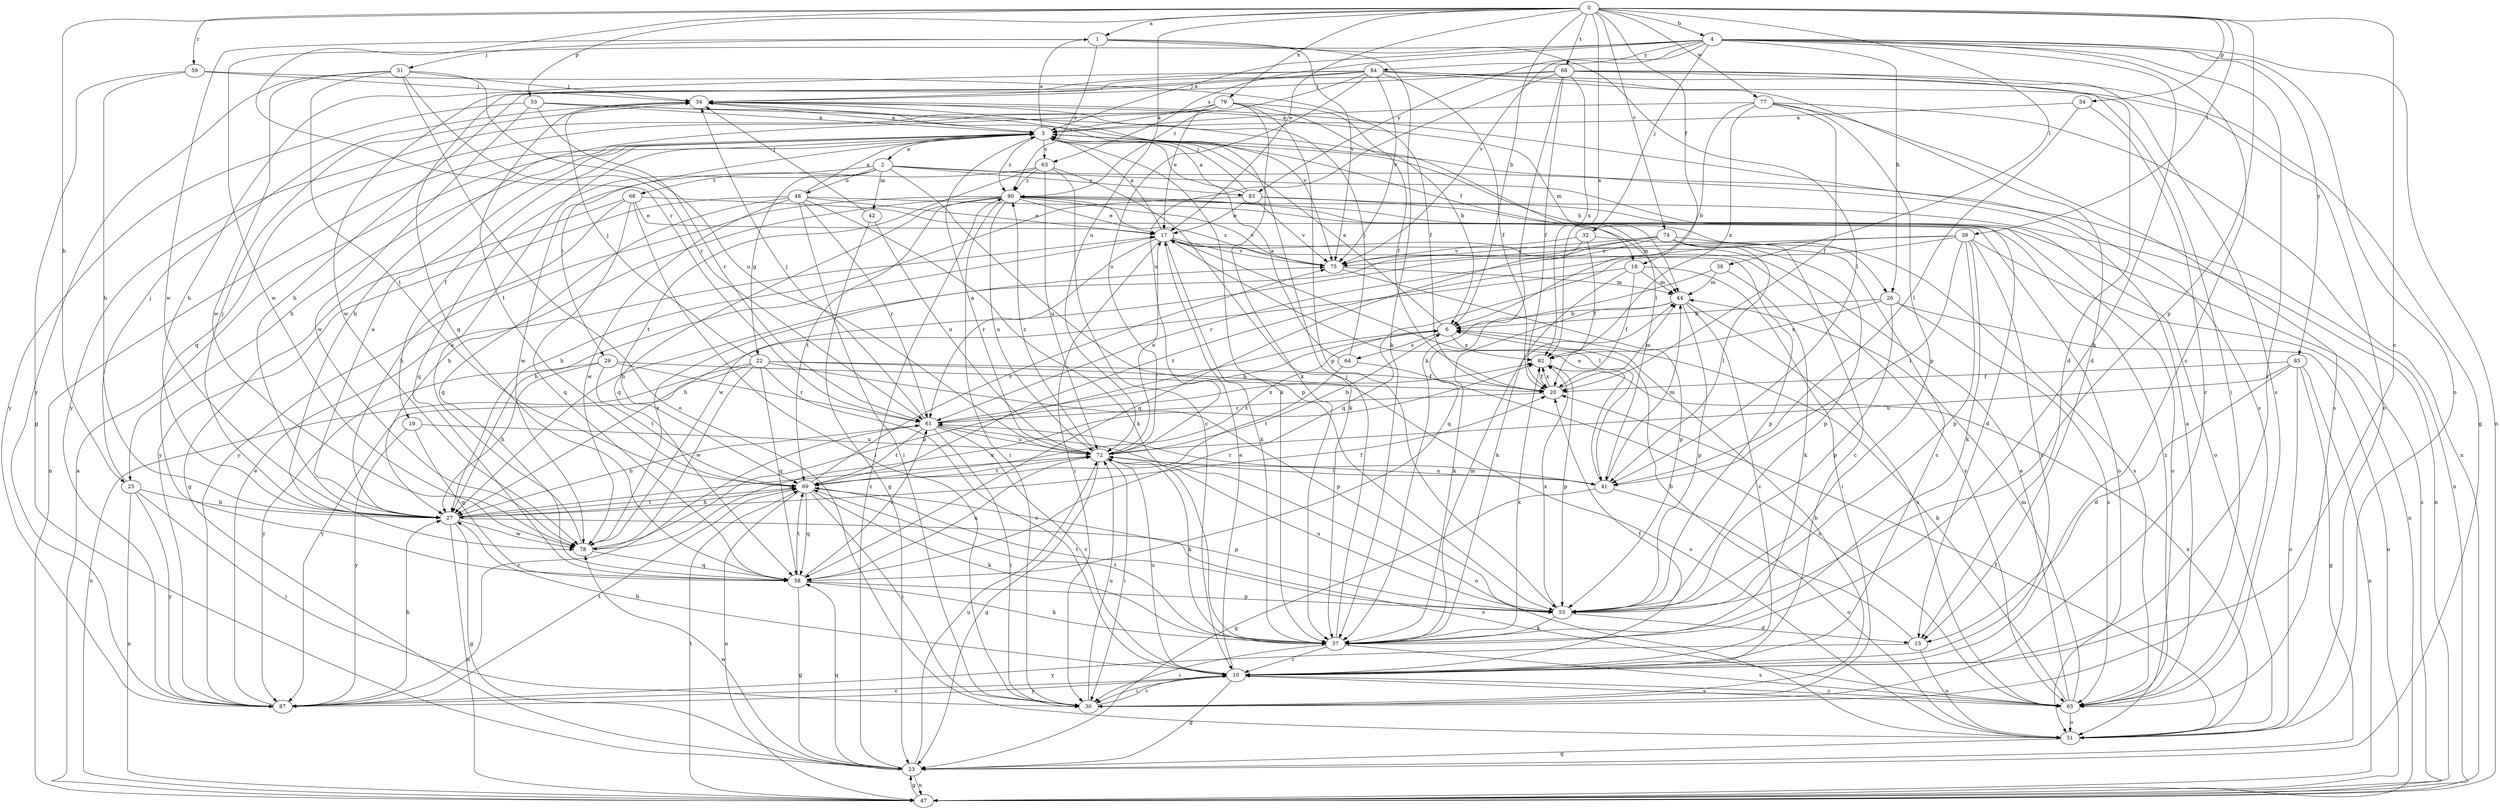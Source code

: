 strict digraph  {
0;
1;
2;
3;
4;
6;
10;
13;
17;
18;
19;
20;
22;
23;
25;
26;
27;
29;
30;
31;
32;
34;
37;
38;
39;
41;
42;
44;
47;
48;
51;
53;
54;
55;
58;
59;
61;
63;
64;
65;
66;
68;
69;
72;
74;
75;
77;
78;
79;
82;
83;
84;
85;
87;
90;
0 -> 1  [label=a];
0 -> 4  [label=b];
0 -> 6  [label=b];
0 -> 10  [label=c];
0 -> 17  [label=e];
0 -> 18  [label=f];
0 -> 25  [label=h];
0 -> 38  [label=l];
0 -> 39  [label=l];
0 -> 53  [label=p];
0 -> 54  [label=p];
0 -> 55  [label=p];
0 -> 59  [label=r];
0 -> 61  [label=r];
0 -> 66  [label=t];
0 -> 72  [label=u];
0 -> 74  [label=v];
0 -> 77  [label=w];
0 -> 79  [label=x];
0 -> 82  [label=x];
1 -> 31  [label=j];
1 -> 37  [label=k];
1 -> 41  [label=l];
1 -> 75  [label=v];
1 -> 78  [label=w];
1 -> 90  [label=z];
2 -> 22  [label=g];
2 -> 42  [label=m];
2 -> 47  [label=n];
2 -> 48  [label=o];
2 -> 51  [label=o];
2 -> 55  [label=p];
2 -> 58  [label=q];
2 -> 68  [label=t];
2 -> 83  [label=y];
3 -> 1  [label=a];
3 -> 2  [label=a];
3 -> 18  [label=f];
3 -> 19  [label=f];
3 -> 25  [label=h];
3 -> 26  [label=h];
3 -> 29  [label=i];
3 -> 37  [label=k];
3 -> 47  [label=n];
3 -> 63  [label=s];
3 -> 90  [label=z];
4 -> 3  [label=a];
4 -> 10  [label=c];
4 -> 26  [label=h];
4 -> 30  [label=i];
4 -> 32  [label=j];
4 -> 37  [label=k];
4 -> 47  [label=n];
4 -> 51  [label=o];
4 -> 63  [label=s];
4 -> 75  [label=v];
4 -> 78  [label=w];
4 -> 83  [label=y];
4 -> 84  [label=y];
4 -> 85  [label=y];
6 -> 3  [label=a];
6 -> 64  [label=s];
6 -> 69  [label=t];
6 -> 82  [label=x];
10 -> 17  [label=e];
10 -> 20  [label=f];
10 -> 23  [label=g];
10 -> 27  [label=h];
10 -> 30  [label=i];
10 -> 65  [label=s];
10 -> 72  [label=u];
10 -> 87  [label=y];
13 -> 6  [label=b];
13 -> 51  [label=o];
13 -> 87  [label=y];
17 -> 3  [label=a];
17 -> 27  [label=h];
17 -> 30  [label=i];
17 -> 37  [label=k];
17 -> 41  [label=l];
17 -> 55  [label=p];
17 -> 61  [label=r];
17 -> 65  [label=s];
17 -> 75  [label=v];
18 -> 20  [label=f];
18 -> 27  [label=h];
18 -> 30  [label=i];
18 -> 37  [label=k];
18 -> 44  [label=m];
19 -> 58  [label=q];
19 -> 72  [label=u];
19 -> 87  [label=y];
20 -> 44  [label=m];
20 -> 61  [label=r];
20 -> 82  [label=x];
22 -> 10  [label=c];
22 -> 20  [label=f];
22 -> 34  [label=j];
22 -> 47  [label=n];
22 -> 51  [label=o];
22 -> 55  [label=p];
22 -> 58  [label=q];
22 -> 78  [label=w];
22 -> 87  [label=y];
23 -> 47  [label=n];
23 -> 58  [label=q];
23 -> 72  [label=u];
23 -> 78  [label=w];
23 -> 90  [label=z];
25 -> 27  [label=h];
25 -> 30  [label=i];
25 -> 34  [label=j];
25 -> 47  [label=n];
25 -> 87  [label=y];
26 -> 6  [label=b];
26 -> 47  [label=n];
26 -> 55  [label=p];
26 -> 65  [label=s];
26 -> 82  [label=x];
27 -> 3  [label=a];
27 -> 20  [label=f];
27 -> 23  [label=g];
27 -> 34  [label=j];
27 -> 47  [label=n];
27 -> 65  [label=s];
27 -> 69  [label=t];
27 -> 72  [label=u];
27 -> 78  [label=w];
29 -> 20  [label=f];
29 -> 27  [label=h];
29 -> 61  [label=r];
29 -> 69  [label=t];
29 -> 87  [label=y];
30 -> 6  [label=b];
30 -> 10  [label=c];
30 -> 72  [label=u];
31 -> 34  [label=j];
31 -> 51  [label=o];
31 -> 61  [label=r];
31 -> 69  [label=t];
31 -> 72  [label=u];
31 -> 78  [label=w];
31 -> 87  [label=y];
32 -> 10  [label=c];
32 -> 20  [label=f];
32 -> 58  [label=q];
32 -> 75  [label=v];
34 -> 3  [label=a];
34 -> 44  [label=m];
34 -> 65  [label=s];
34 -> 69  [label=t];
37 -> 10  [label=c];
37 -> 30  [label=i];
37 -> 34  [label=j];
37 -> 44  [label=m];
37 -> 65  [label=s];
37 -> 69  [label=t];
37 -> 82  [label=x];
38 -> 37  [label=k];
38 -> 44  [label=m];
38 -> 58  [label=q];
39 -> 10  [label=c];
39 -> 37  [label=k];
39 -> 41  [label=l];
39 -> 47  [label=n];
39 -> 55  [label=p];
39 -> 58  [label=q];
39 -> 69  [label=t];
39 -> 75  [label=v];
41 -> 17  [label=e];
41 -> 23  [label=g];
41 -> 44  [label=m];
41 -> 51  [label=o];
41 -> 61  [label=r];
41 -> 72  [label=u];
42 -> 23  [label=g];
42 -> 34  [label=j];
42 -> 72  [label=u];
44 -> 6  [label=b];
44 -> 10  [label=c];
44 -> 37  [label=k];
44 -> 55  [label=p];
44 -> 65  [label=s];
47 -> 3  [label=a];
47 -> 23  [label=g];
47 -> 69  [label=t];
47 -> 90  [label=z];
48 -> 3  [label=a];
48 -> 17  [label=e];
48 -> 30  [label=i];
48 -> 37  [label=k];
48 -> 44  [label=m];
48 -> 58  [label=q];
48 -> 61  [label=r];
48 -> 78  [label=w];
48 -> 87  [label=y];
51 -> 20  [label=f];
51 -> 23  [label=g];
51 -> 82  [label=x];
53 -> 3  [label=a];
53 -> 41  [label=l];
53 -> 61  [label=r];
53 -> 75  [label=v];
53 -> 78  [label=w];
53 -> 87  [label=y];
54 -> 3  [label=a];
54 -> 10  [label=c];
54 -> 41  [label=l];
55 -> 13  [label=d];
55 -> 37  [label=k];
55 -> 69  [label=t];
55 -> 72  [label=u];
55 -> 82  [label=x];
58 -> 23  [label=g];
58 -> 37  [label=k];
58 -> 55  [label=p];
58 -> 61  [label=r];
58 -> 69  [label=t];
58 -> 72  [label=u];
59 -> 20  [label=f];
59 -> 23  [label=g];
59 -> 27  [label=h];
59 -> 34  [label=j];
61 -> 6  [label=b];
61 -> 10  [label=c];
61 -> 27  [label=h];
61 -> 30  [label=i];
61 -> 34  [label=j];
61 -> 51  [label=o];
61 -> 69  [label=t];
61 -> 72  [label=u];
61 -> 82  [label=x];
63 -> 10  [label=c];
63 -> 37  [label=k];
63 -> 69  [label=t];
63 -> 72  [label=u];
63 -> 78  [label=w];
63 -> 90  [label=z];
64 -> 3  [label=a];
64 -> 34  [label=j];
64 -> 65  [label=s];
64 -> 69  [label=t];
65 -> 3  [label=a];
65 -> 6  [label=b];
65 -> 10  [label=c];
65 -> 17  [label=e];
65 -> 44  [label=m];
65 -> 51  [label=o];
65 -> 90  [label=z];
66 -> 13  [label=d];
66 -> 20  [label=f];
66 -> 23  [label=g];
66 -> 27  [label=h];
66 -> 34  [label=j];
66 -> 37  [label=k];
66 -> 65  [label=s];
66 -> 72  [label=u];
66 -> 82  [label=x];
68 -> 17  [label=e];
68 -> 23  [label=g];
68 -> 27  [label=h];
68 -> 30  [label=i];
68 -> 51  [label=o];
68 -> 58  [label=q];
69 -> 27  [label=h];
69 -> 30  [label=i];
69 -> 37  [label=k];
69 -> 47  [label=n];
69 -> 55  [label=p];
69 -> 58  [label=q];
69 -> 75  [label=v];
72 -> 3  [label=a];
72 -> 6  [label=b];
72 -> 17  [label=e];
72 -> 23  [label=g];
72 -> 30  [label=i];
72 -> 37  [label=k];
72 -> 41  [label=l];
72 -> 69  [label=t];
72 -> 90  [label=z];
74 -> 10  [label=c];
74 -> 27  [label=h];
74 -> 41  [label=l];
74 -> 55  [label=p];
74 -> 61  [label=r];
74 -> 65  [label=s];
74 -> 75  [label=v];
74 -> 78  [label=w];
75 -> 44  [label=m];
75 -> 55  [label=p];
75 -> 90  [label=z];
77 -> 3  [label=a];
77 -> 6  [label=b];
77 -> 20  [label=f];
77 -> 47  [label=n];
77 -> 55  [label=p];
77 -> 65  [label=s];
77 -> 82  [label=x];
78 -> 3  [label=a];
78 -> 6  [label=b];
78 -> 58  [label=q];
78 -> 75  [label=v];
78 -> 82  [label=x];
79 -> 3  [label=a];
79 -> 6  [label=b];
79 -> 17  [label=e];
79 -> 20  [label=f];
79 -> 27  [label=h];
79 -> 37  [label=k];
79 -> 55  [label=p];
79 -> 58  [label=q];
79 -> 87  [label=y];
82 -> 20  [label=f];
82 -> 55  [label=p];
83 -> 3  [label=a];
83 -> 13  [label=d];
83 -> 17  [label=e];
83 -> 27  [label=h];
83 -> 34  [label=j];
83 -> 51  [label=o];
83 -> 75  [label=v];
84 -> 13  [label=d];
84 -> 20  [label=f];
84 -> 27  [label=h];
84 -> 30  [label=i];
84 -> 34  [label=j];
84 -> 51  [label=o];
84 -> 58  [label=q];
84 -> 72  [label=u];
84 -> 75  [label=v];
84 -> 78  [label=w];
84 -> 90  [label=z];
85 -> 13  [label=d];
85 -> 20  [label=f];
85 -> 23  [label=g];
85 -> 47  [label=n];
85 -> 51  [label=o];
85 -> 72  [label=u];
87 -> 10  [label=c];
87 -> 17  [label=e];
87 -> 27  [label=h];
87 -> 61  [label=r];
87 -> 69  [label=t];
90 -> 17  [label=e];
90 -> 27  [label=h];
90 -> 30  [label=i];
90 -> 47  [label=n];
90 -> 58  [label=q];
90 -> 69  [label=t];
90 -> 72  [label=u];
90 -> 75  [label=v];
90 -> 87  [label=y];
}
